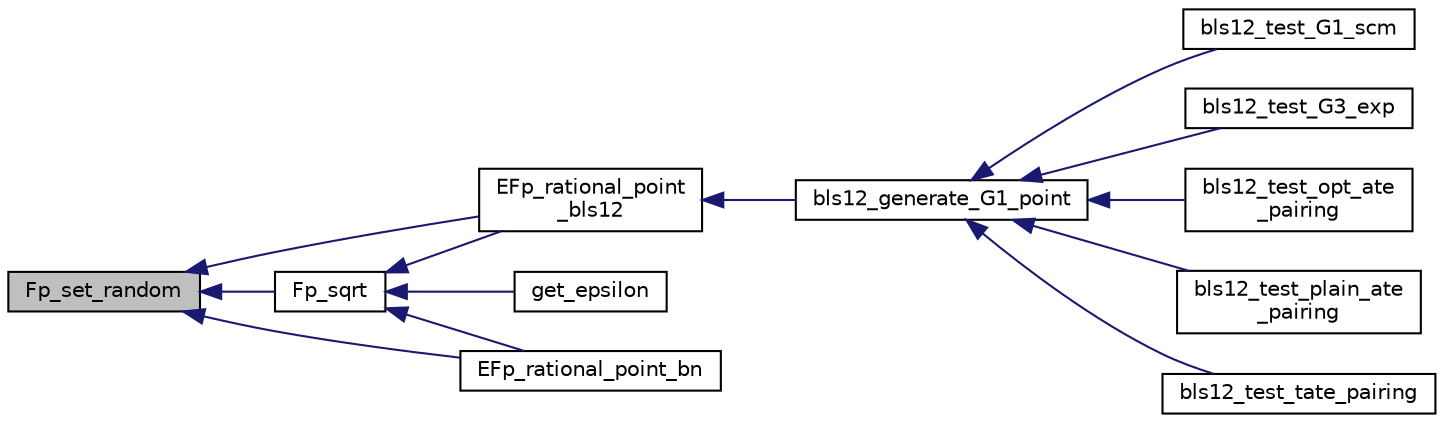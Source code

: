 digraph "Fp_set_random"
{
  edge [fontname="Helvetica",fontsize="10",labelfontname="Helvetica",labelfontsize="10"];
  node [fontname="Helvetica",fontsize="10",shape=record];
  rankdir="LR";
  Node272 [label="Fp_set_random",height=0.2,width=0.4,color="black", fillcolor="grey75", style="filled", fontcolor="black"];
  Node272 -> Node273 [dir="back",color="midnightblue",fontsize="10",style="solid",fontname="Helvetica"];
  Node273 [label="EFp_rational_point\l_bls12",height=0.2,width=0.4,color="black", fillcolor="white", style="filled",URL="$bn__efp_8h.html#a131fa3538790c33f2006d84b4a60f4e5"];
  Node273 -> Node274 [dir="back",color="midnightblue",fontsize="10",style="solid",fontname="Helvetica"];
  Node274 [label="bls12_generate_G1_point",height=0.2,width=0.4,color="black", fillcolor="white", style="filled",URL="$bls12__generate__points_8h.html#a72ef3b90d050e3eeb5395016e62ceaf1"];
  Node274 -> Node275 [dir="back",color="midnightblue",fontsize="10",style="solid",fontname="Helvetica"];
  Node275 [label="bls12_test_G1_scm",height=0.2,width=0.4,color="black", fillcolor="white", style="filled",URL="$bls12__test__pairings_8h.html#a3c1bc0bfce563a5be5d1c93c4b14ea9a"];
  Node274 -> Node276 [dir="back",color="midnightblue",fontsize="10",style="solid",fontname="Helvetica"];
  Node276 [label="bls12_test_G3_exp",height=0.2,width=0.4,color="black", fillcolor="white", style="filled",URL="$bls12__test__pairings_8h.html#a084d9bc232ef377fb2baa2fdb19686b2"];
  Node274 -> Node277 [dir="back",color="midnightblue",fontsize="10",style="solid",fontname="Helvetica"];
  Node277 [label="bls12_test_opt_ate\l_pairing",height=0.2,width=0.4,color="black", fillcolor="white", style="filled",URL="$bls12__test__pairings_8h.html#a8764956fa4214ba03988afe867f97f67"];
  Node274 -> Node278 [dir="back",color="midnightblue",fontsize="10",style="solid",fontname="Helvetica"];
  Node278 [label="bls12_test_plain_ate\l_pairing",height=0.2,width=0.4,color="black", fillcolor="white", style="filled",URL="$bls12__test__pairings_8h.html#a43b4f11c8806b181213808de80c8dc41"];
  Node274 -> Node279 [dir="back",color="midnightblue",fontsize="10",style="solid",fontname="Helvetica"];
  Node279 [label="bls12_test_tate_pairing",height=0.2,width=0.4,color="black", fillcolor="white", style="filled",URL="$bls12__test__pairings_8h.html#aab7376446062228691c95fa9ea45da9b"];
  Node272 -> Node280 [dir="back",color="midnightblue",fontsize="10",style="solid",fontname="Helvetica"];
  Node280 [label="EFp_rational_point_bn",height=0.2,width=0.4,color="black", fillcolor="white", style="filled",URL="$bn__efp_8h.html#a22397c097b95b8869032b55963d7ff2e"];
  Node272 -> Node281 [dir="back",color="midnightblue",fontsize="10",style="solid",fontname="Helvetica"];
  Node281 [label="Fp_sqrt",height=0.2,width=0.4,color="black", fillcolor="white", style="filled",URL="$bn__fp_8h.html#acfc7bfa81b3f370904680568d52a54cd"];
  Node281 -> Node282 [dir="back",color="midnightblue",fontsize="10",style="solid",fontname="Helvetica"];
  Node282 [label="get_epsilon",height=0.2,width=0.4,color="black", fillcolor="white", style="filled",URL="$bn__bls12__precoms_8h.html#aa1d90c4228a4df82f6d3c7282b85ed9f"];
  Node281 -> Node280 [dir="back",color="midnightblue",fontsize="10",style="solid",fontname="Helvetica"];
  Node281 -> Node273 [dir="back",color="midnightblue",fontsize="10",style="solid",fontname="Helvetica"];
}
